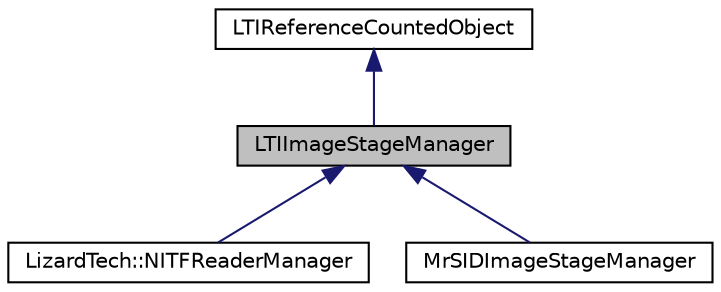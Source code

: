 digraph "LTIImageStageManager"
{
  bgcolor="transparent";
  edge [fontname="Helvetica",fontsize="10",labelfontname="Helvetica",labelfontsize="10"];
  node [fontname="Helvetica",fontsize="10",shape=record];
  Node1 [label="LTIImageStageManager",height=0.2,width=0.4,color="black", fillcolor="grey75", style="filled" fontcolor="black"];
  Node2 -> Node1 [dir="back",color="midnightblue",fontsize="10",style="solid",fontname="Helvetica"];
  Node2 [label="LTIReferenceCountedObject",height=0.2,width=0.4,color="black",URL="$a00100.html",tooltip="LTIReferenceCountedObject is a base class for implementing reference counting. "];
  Node1 -> Node3 [dir="back",color="midnightblue",fontsize="10",style="solid",fontname="Helvetica"];
  Node3 [label="LizardTech::NITFReaderManager",height=0.2,width=0.4,color="black",URL="$a00115.html",tooltip="class for reading an NITF file "];
  Node1 -> Node4 [dir="back",color="midnightblue",fontsize="10",style="solid",fontname="Helvetica"];
  Node4 [label="MrSIDImageStageManager",height=0.2,width=0.4,color="black",URL="$a00111.html"];
}
